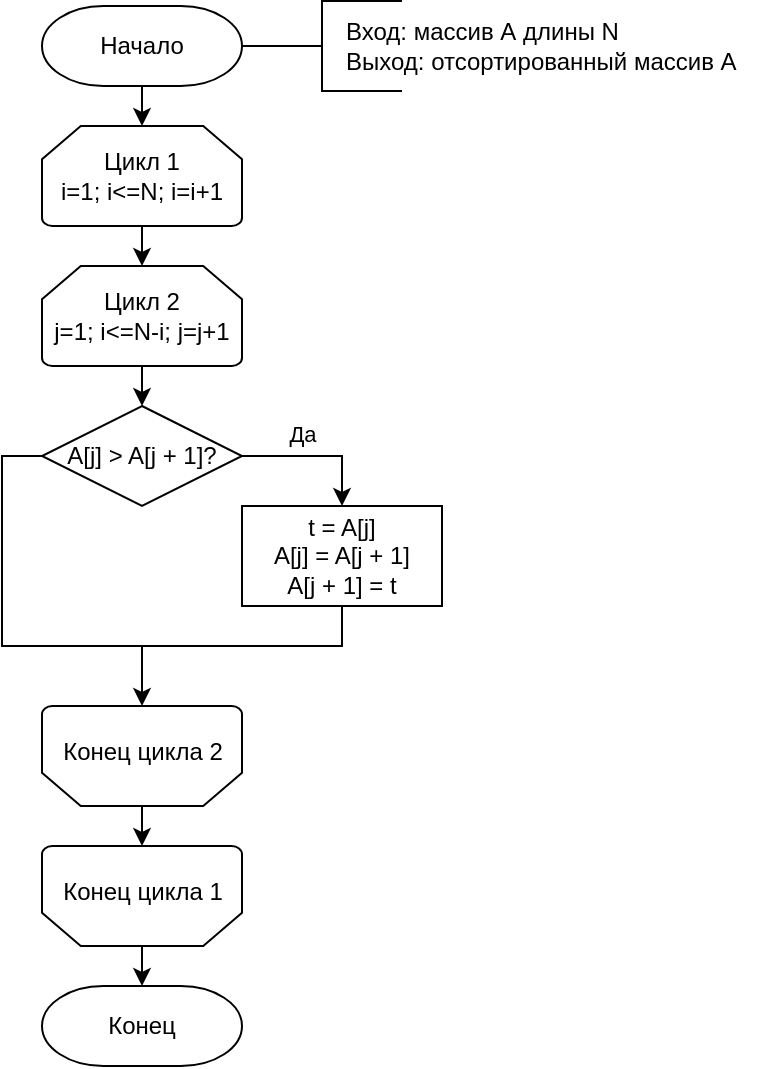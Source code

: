 <mxfile version="13.9.9" type="device"><diagram id="2s57V4VEnUVwshfLclcj" name="Страница 1"><mxGraphModel dx="920" dy="585" grid="1" gridSize="10" guides="1" tooltips="1" connect="1" arrows="1" fold="1" page="1" pageScale="1" pageWidth="827" pageHeight="1169" math="0" shadow="0"><root><mxCell id="0"/><mxCell id="1" parent="0"/><mxCell id="Y6R1LQ22LJ9hwdSprXyI-3" style="edgeStyle=orthogonalEdgeStyle;rounded=0;orthogonalLoop=1;jettySize=auto;html=1;exitX=0.5;exitY=1;exitDx=0;exitDy=0;exitPerimeter=0;entryX=0.5;entryY=0;entryDx=0;entryDy=0;entryPerimeter=0;" edge="1" parent="1" source="Y6R1LQ22LJ9hwdSprXyI-1" target="Y6R1LQ22LJ9hwdSprXyI-2"><mxGeometry relative="1" as="geometry"/></mxCell><mxCell id="Y6R1LQ22LJ9hwdSprXyI-1" value="Начало" style="strokeWidth=1;html=1;shape=mxgraph.flowchart.terminator;whiteSpace=wrap;" vertex="1" parent="1"><mxGeometry x="340" y="40" width="100" height="40" as="geometry"/></mxCell><mxCell id="Y6R1LQ22LJ9hwdSprXyI-7" style="edgeStyle=orthogonalEdgeStyle;rounded=0;orthogonalLoop=1;jettySize=auto;html=1;exitX=0.5;exitY=1;exitDx=0;exitDy=0;exitPerimeter=0;entryX=0.5;entryY=0;entryDx=0;entryDy=0;entryPerimeter=0;" edge="1" parent="1" source="Y6R1LQ22LJ9hwdSprXyI-2" target="Y6R1LQ22LJ9hwdSprXyI-6"><mxGeometry relative="1" as="geometry"/></mxCell><mxCell id="Y6R1LQ22LJ9hwdSprXyI-2" value="Цикл 1&lt;br&gt;i=1; i&amp;lt;=N; i=i+1" style="strokeWidth=1;html=1;shape=mxgraph.flowchart.loop_limit;whiteSpace=wrap;" vertex="1" parent="1"><mxGeometry x="340" y="100" width="100" height="50" as="geometry"/></mxCell><mxCell id="Y6R1LQ22LJ9hwdSprXyI-4" value="" style="strokeWidth=1;html=1;shape=mxgraph.flowchart.annotation_2;align=left;labelPosition=right;pointerEvents=1;verticalLabelPosition=middle;verticalAlign=middle;" vertex="1" parent="1"><mxGeometry x="440" y="37.5" width="80" height="45" as="geometry"/></mxCell><mxCell id="Y6R1LQ22LJ9hwdSprXyI-5" value="Вход: массив А длины N&lt;br&gt;Выход: отсортированный массив А" style="text;html=1;align=left;verticalAlign=middle;resizable=0;points=[];autosize=1;" vertex="1" parent="1"><mxGeometry x="490" y="45" width="210" height="30" as="geometry"/></mxCell><mxCell id="Y6R1LQ22LJ9hwdSprXyI-9" style="edgeStyle=orthogonalEdgeStyle;rounded=0;orthogonalLoop=1;jettySize=auto;html=1;exitX=0.5;exitY=1;exitDx=0;exitDy=0;exitPerimeter=0;entryX=0.5;entryY=0;entryDx=0;entryDy=0;entryPerimeter=0;" edge="1" parent="1" source="Y6R1LQ22LJ9hwdSprXyI-6" target="Y6R1LQ22LJ9hwdSprXyI-8"><mxGeometry relative="1" as="geometry"/></mxCell><mxCell id="Y6R1LQ22LJ9hwdSprXyI-6" value="Цикл 2&lt;br&gt;j=1; i&amp;lt;=N-i; j=j+1" style="strokeWidth=1;html=1;shape=mxgraph.flowchart.loop_limit;whiteSpace=wrap;" vertex="1" parent="1"><mxGeometry x="340" y="170" width="100" height="50" as="geometry"/></mxCell><mxCell id="Y6R1LQ22LJ9hwdSprXyI-11" style="edgeStyle=orthogonalEdgeStyle;rounded=0;orthogonalLoop=1;jettySize=auto;html=1;exitX=1;exitY=0.5;exitDx=0;exitDy=0;exitPerimeter=0;entryX=0.5;entryY=0;entryDx=0;entryDy=0;" edge="1" parent="1" source="Y6R1LQ22LJ9hwdSprXyI-8" target="Y6R1LQ22LJ9hwdSprXyI-10"><mxGeometry relative="1" as="geometry"/></mxCell><mxCell id="Y6R1LQ22LJ9hwdSprXyI-12" value="Да" style="edgeLabel;html=1;align=center;verticalAlign=bottom;resizable=0;points=[];labelPosition=center;verticalLabelPosition=top;" vertex="1" connectable="0" parent="Y6R1LQ22LJ9hwdSprXyI-11"><mxGeometry x="-0.2" y="3" relative="1" as="geometry"><mxPoint as="offset"/></mxGeometry></mxCell><mxCell id="Y6R1LQ22LJ9hwdSprXyI-14" style="edgeStyle=orthogonalEdgeStyle;rounded=0;orthogonalLoop=1;jettySize=auto;html=1;exitX=0;exitY=0.5;exitDx=0;exitDy=0;exitPerimeter=0;entryX=0.5;entryY=1;entryDx=0;entryDy=0;endArrow=none;endFill=0;" edge="1" parent="1" source="Y6R1LQ22LJ9hwdSprXyI-8" target="Y6R1LQ22LJ9hwdSprXyI-10"><mxGeometry relative="1" as="geometry"><Array as="points"><mxPoint x="320" y="265"/><mxPoint x="320" y="360"/><mxPoint x="490" y="360"/></Array></mxGeometry></mxCell><mxCell id="Y6R1LQ22LJ9hwdSprXyI-8" value="A[j] &amp;gt; A[j + 1]?" style="strokeWidth=1;html=1;shape=mxgraph.flowchart.decision;whiteSpace=wrap;align=center;" vertex="1" parent="1"><mxGeometry x="340" y="240" width="100" height="50" as="geometry"/></mxCell><mxCell id="Y6R1LQ22LJ9hwdSprXyI-10" value="t = A[j]&lt;br&gt;A[j] = A[j + 1]&lt;br&gt;A[j + 1] = t" style="rounded=0;whiteSpace=wrap;html=1;absoluteArcSize=1;arcSize=14;strokeWidth=1;align=center;" vertex="1" parent="1"><mxGeometry x="440" y="290" width="100" height="50" as="geometry"/></mxCell><mxCell id="Y6R1LQ22LJ9hwdSprXyI-18" style="edgeStyle=orthogonalEdgeStyle;rounded=0;orthogonalLoop=1;jettySize=auto;html=1;exitX=0.5;exitY=1;exitDx=0;exitDy=0;exitPerimeter=0;endArrow=none;endFill=0;startArrow=classic;startFill=1;" edge="1" parent="1" source="Y6R1LQ22LJ9hwdSprXyI-16"><mxGeometry relative="1" as="geometry"><mxPoint x="390" y="360" as="targetPoint"/></mxGeometry></mxCell><mxCell id="Y6R1LQ22LJ9hwdSprXyI-21" style="edgeStyle=orthogonalEdgeStyle;rounded=0;orthogonalLoop=1;jettySize=auto;html=1;exitX=0.5;exitY=0;exitDx=0;exitDy=0;exitPerimeter=0;entryX=0.5;entryY=1;entryDx=0;entryDy=0;entryPerimeter=0;startArrow=none;startFill=0;endArrow=classic;endFill=1;" edge="1" parent="1" source="Y6R1LQ22LJ9hwdSprXyI-16" target="Y6R1LQ22LJ9hwdSprXyI-19"><mxGeometry relative="1" as="geometry"/></mxCell><mxCell id="Y6R1LQ22LJ9hwdSprXyI-16" value="" style="strokeWidth=1;html=1;shape=mxgraph.flowchart.loop_limit;whiteSpace=wrap;rounded=0;align=center;rotation=-180;" vertex="1" parent="1"><mxGeometry x="340" y="390" width="100" height="50" as="geometry"/></mxCell><mxCell id="Y6R1LQ22LJ9hwdSprXyI-17" value="Конец цикла 2" style="text;html=1;align=center;verticalAlign=middle;resizable=0;points=[];autosize=1;" vertex="1" parent="1"><mxGeometry x="340" y="403" width="100" height="20" as="geometry"/></mxCell><mxCell id="Y6R1LQ22LJ9hwdSprXyI-23" style="edgeStyle=orthogonalEdgeStyle;rounded=0;orthogonalLoop=1;jettySize=auto;html=1;exitX=0.5;exitY=0;exitDx=0;exitDy=0;exitPerimeter=0;entryX=0.5;entryY=0;entryDx=0;entryDy=0;entryPerimeter=0;startArrow=none;startFill=0;endArrow=classic;endFill=1;" edge="1" parent="1" source="Y6R1LQ22LJ9hwdSprXyI-19" target="Y6R1LQ22LJ9hwdSprXyI-22"><mxGeometry relative="1" as="geometry"/></mxCell><mxCell id="Y6R1LQ22LJ9hwdSprXyI-19" value="" style="strokeWidth=1;html=1;shape=mxgraph.flowchart.loop_limit;whiteSpace=wrap;rounded=0;align=center;rotation=-180;" vertex="1" parent="1"><mxGeometry x="340" y="460" width="100" height="50" as="geometry"/></mxCell><mxCell id="Y6R1LQ22LJ9hwdSprXyI-20" value="Конец цикла 1" style="text;html=1;align=center;verticalAlign=middle;resizable=0;points=[];autosize=1;" vertex="1" parent="1"><mxGeometry x="340" y="473" width="100" height="20" as="geometry"/></mxCell><mxCell id="Y6R1LQ22LJ9hwdSprXyI-22" value="Конец" style="strokeWidth=1;html=1;shape=mxgraph.flowchart.terminator;whiteSpace=wrap;" vertex="1" parent="1"><mxGeometry x="340" y="530" width="100" height="40" as="geometry"/></mxCell></root></mxGraphModel></diagram></mxfile>